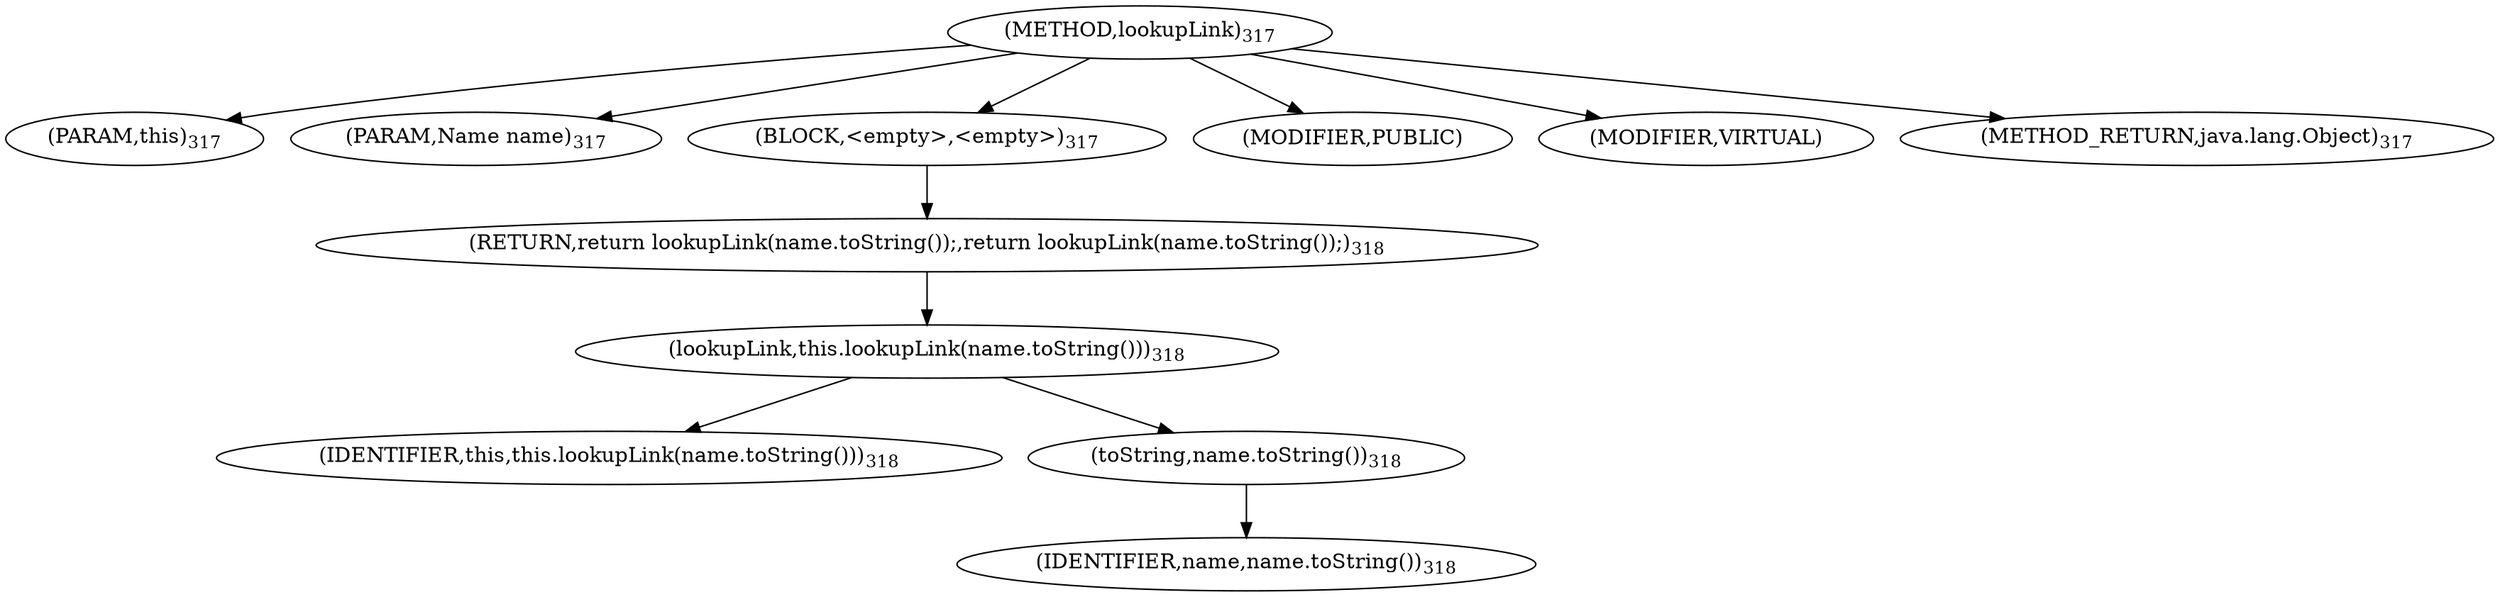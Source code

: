digraph "lookupLink" {  
"1140" [label = <(METHOD,lookupLink)<SUB>317</SUB>> ]
"54" [label = <(PARAM,this)<SUB>317</SUB>> ]
"1141" [label = <(PARAM,Name name)<SUB>317</SUB>> ]
"1142" [label = <(BLOCK,&lt;empty&gt;,&lt;empty&gt;)<SUB>317</SUB>> ]
"1143" [label = <(RETURN,return lookupLink(name.toString());,return lookupLink(name.toString());)<SUB>318</SUB>> ]
"1144" [label = <(lookupLink,this.lookupLink(name.toString()))<SUB>318</SUB>> ]
"53" [label = <(IDENTIFIER,this,this.lookupLink(name.toString()))<SUB>318</SUB>> ]
"1145" [label = <(toString,name.toString())<SUB>318</SUB>> ]
"1146" [label = <(IDENTIFIER,name,name.toString())<SUB>318</SUB>> ]
"1147" [label = <(MODIFIER,PUBLIC)> ]
"1148" [label = <(MODIFIER,VIRTUAL)> ]
"1149" [label = <(METHOD_RETURN,java.lang.Object)<SUB>317</SUB>> ]
  "1140" -> "54" 
  "1140" -> "1141" 
  "1140" -> "1142" 
  "1140" -> "1147" 
  "1140" -> "1148" 
  "1140" -> "1149" 
  "1142" -> "1143" 
  "1143" -> "1144" 
  "1144" -> "53" 
  "1144" -> "1145" 
  "1145" -> "1146" 
}
